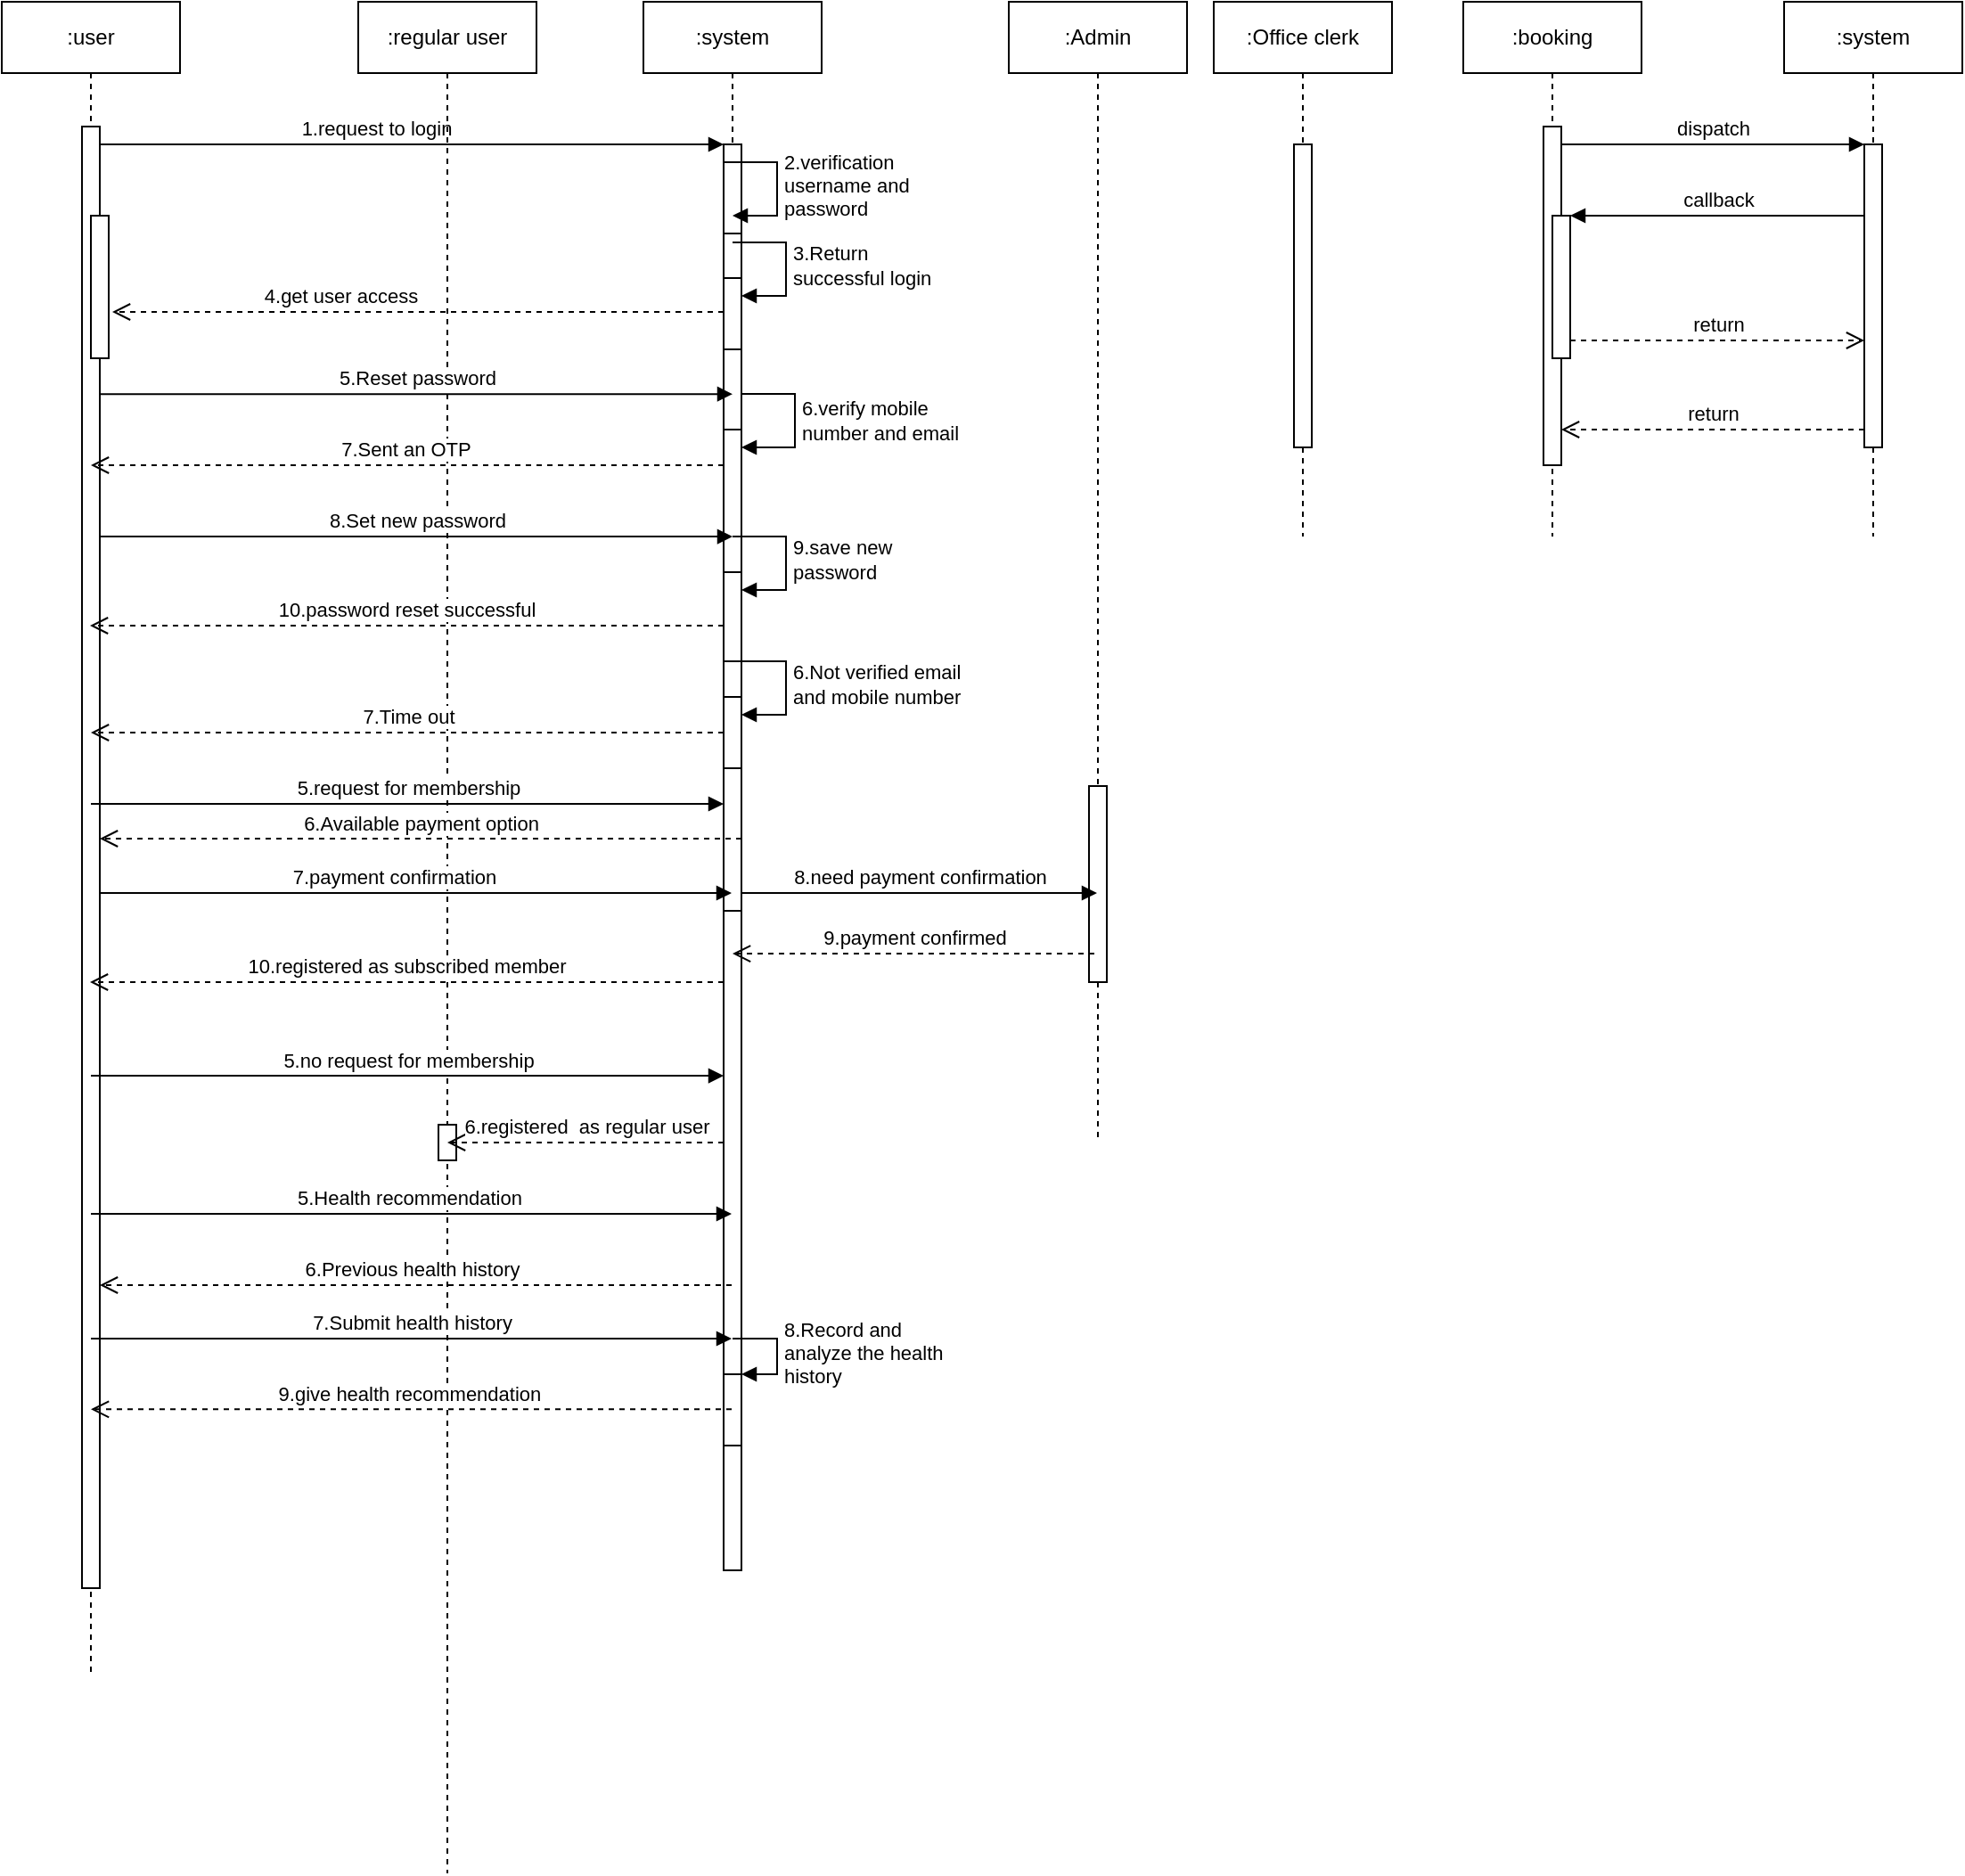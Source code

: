 <mxfile version="13.9.9" type="device"><diagram name="Page-1" id="2YBvvXClWsGukQMizWep"><mxGraphModel dx="1831" dy="594" grid="1" gridSize="10" guides="1" tooltips="1" connect="1" arrows="1" fold="1" page="1" pageScale="1" pageWidth="850" pageHeight="1100" math="0" shadow="0"><root><mxCell id="0"/><mxCell id="1" parent="0"/><mxCell id="aM9ryv3xv72pqoxQDRHE-1" value=":user" style="shape=umlLifeline;perimeter=lifelinePerimeter;whiteSpace=wrap;html=1;container=0;dropTarget=0;collapsible=0;recursiveResize=0;outlineConnect=0;portConstraint=eastwest;newEdgeStyle={&quot;edgeStyle&quot;:&quot;elbowEdgeStyle&quot;,&quot;elbow&quot;:&quot;vertical&quot;,&quot;curved&quot;:0,&quot;rounded&quot;:0};" parent="1" vertex="1"><mxGeometry x="-140" y="40" width="100" height="940" as="geometry"/></mxCell><mxCell id="aM9ryv3xv72pqoxQDRHE-2" value="" style="html=1;points=[];perimeter=orthogonalPerimeter;outlineConnect=0;targetShapes=umlLifeline;portConstraint=eastwest;newEdgeStyle={&quot;edgeStyle&quot;:&quot;elbowEdgeStyle&quot;,&quot;elbow&quot;:&quot;vertical&quot;,&quot;curved&quot;:0,&quot;rounded&quot;:0};" parent="aM9ryv3xv72pqoxQDRHE-1" vertex="1"><mxGeometry x="45" y="70" width="10" height="820" as="geometry"/></mxCell><mxCell id="aM9ryv3xv72pqoxQDRHE-4" value="" style="html=1;points=[];perimeter=orthogonalPerimeter;outlineConnect=0;targetShapes=umlLifeline;portConstraint=eastwest;newEdgeStyle={&quot;edgeStyle&quot;:&quot;elbowEdgeStyle&quot;,&quot;elbow&quot;:&quot;vertical&quot;,&quot;curved&quot;:0,&quot;rounded&quot;:0};" parent="aM9ryv3xv72pqoxQDRHE-1" vertex="1"><mxGeometry x="50" y="120" width="10" height="80" as="geometry"/></mxCell><mxCell id="aM9ryv3xv72pqoxQDRHE-5" value=":system" style="shape=umlLifeline;perimeter=lifelinePerimeter;whiteSpace=wrap;html=1;container=0;dropTarget=0;collapsible=0;recursiveResize=0;outlineConnect=0;portConstraint=eastwest;newEdgeStyle={&quot;edgeStyle&quot;:&quot;elbowEdgeStyle&quot;,&quot;elbow&quot;:&quot;vertical&quot;,&quot;curved&quot;:0,&quot;rounded&quot;:0};" parent="1" vertex="1"><mxGeometry x="220" y="40" width="100" height="880" as="geometry"/></mxCell><mxCell id="aM9ryv3xv72pqoxQDRHE-6" value="" style="html=1;points=[];perimeter=orthogonalPerimeter;outlineConnect=0;targetShapes=umlLifeline;portConstraint=eastwest;newEdgeStyle={&quot;edgeStyle&quot;:&quot;elbowEdgeStyle&quot;,&quot;elbow&quot;:&quot;vertical&quot;,&quot;curved&quot;:0,&quot;rounded&quot;:0};" parent="aM9ryv3xv72pqoxQDRHE-5" vertex="1"><mxGeometry x="45" y="80" width="10" height="170" as="geometry"/></mxCell><mxCell id="chSnXKiCLW9CBq7sfcdn-32" value="" style="html=1;points=[[0,0,0,0,5],[0,1,0,0,-5],[1,0,0,0,5],[1,1,0,0,-5]];perimeter=orthogonalPerimeter;outlineConnect=0;targetShapes=umlLifeline;portConstraint=eastwest;newEdgeStyle={&quot;curved&quot;:0,&quot;rounded&quot;:0};" parent="aM9ryv3xv72pqoxQDRHE-5" vertex="1"><mxGeometry x="45" y="90" width="10" height="40" as="geometry"/></mxCell><mxCell id="chSnXKiCLW9CBq7sfcdn-33" value="2.verification&lt;div&gt;username and&amp;nbsp;&lt;/div&gt;&lt;div&gt;password&lt;/div&gt;" style="html=1;align=left;spacingLeft=2;endArrow=block;rounded=0;edgeStyle=orthogonalEdgeStyle;curved=0;rounded=0;" parent="aM9ryv3xv72pqoxQDRHE-5" edge="1"><mxGeometry relative="1" as="geometry"><mxPoint x="45" y="90" as="sourcePoint"/><Array as="points"><mxPoint x="75" y="120"/></Array><mxPoint x="50" y="120" as="targetPoint"/></mxGeometry></mxCell><mxCell id="chSnXKiCLW9CBq7sfcdn-36" value="" style="html=1;points=[[0,0,0,0,5],[0,1,0,0,-5],[1,0,0,0,5],[1,1,0,0,-5]];perimeter=orthogonalPerimeter;outlineConnect=0;targetShapes=umlLifeline;portConstraint=eastwest;newEdgeStyle={&quot;curved&quot;:0,&quot;rounded&quot;:0};" parent="aM9ryv3xv72pqoxQDRHE-5" vertex="1"><mxGeometry x="45" y="155" width="10" height="40" as="geometry"/></mxCell><mxCell id="chSnXKiCLW9CBq7sfcdn-37" value="3.Return&amp;nbsp;&lt;div&gt;successful login&lt;/div&gt;" style="html=1;align=left;spacingLeft=2;endArrow=block;rounded=0;edgeStyle=orthogonalEdgeStyle;curved=0;rounded=0;" parent="aM9ryv3xv72pqoxQDRHE-5" target="chSnXKiCLW9CBq7sfcdn-36" edge="1"><mxGeometry x="0.012" relative="1" as="geometry"><mxPoint x="50" y="135" as="sourcePoint"/><Array as="points"><mxPoint x="80" y="165"/></Array><mxPoint as="offset"/></mxGeometry></mxCell><mxCell id="chSnXKiCLW9CBq7sfcdn-73" value="" style="html=1;points=[[0,0,0,0,5],[0,1,0,0,-5],[1,0,0,0,5],[1,1,0,0,-5]];perimeter=orthogonalPerimeter;outlineConnect=0;targetShapes=umlLifeline;portConstraint=eastwest;newEdgeStyle={&quot;curved&quot;:0,&quot;rounded&quot;:0};" parent="aM9ryv3xv72pqoxQDRHE-5" vertex="1"><mxGeometry x="45" y="510" width="10" height="370" as="geometry"/></mxCell><mxCell id="aM9ryv3xv72pqoxQDRHE-7" value="1.request to login" style="html=1;verticalAlign=bottom;endArrow=block;edgeStyle=elbowEdgeStyle;elbow=vertical;curved=0;rounded=0;" parent="1" source="aM9ryv3xv72pqoxQDRHE-2" target="aM9ryv3xv72pqoxQDRHE-6" edge="1"><mxGeometry x="-0.114" relative="1" as="geometry"><mxPoint x="195" y="130" as="sourcePoint"/><Array as="points"><mxPoint x="180" y="120"/></Array><mxPoint as="offset"/></mxGeometry></mxCell><mxCell id="chSnXKiCLW9CBq7sfcdn-1" value=":Admin" style="shape=umlLifeline;perimeter=lifelinePerimeter;whiteSpace=wrap;html=1;container=0;dropTarget=0;collapsible=0;recursiveResize=0;outlineConnect=0;portConstraint=eastwest;newEdgeStyle={&quot;edgeStyle&quot;:&quot;elbowEdgeStyle&quot;,&quot;elbow&quot;:&quot;vertical&quot;,&quot;curved&quot;:0,&quot;rounded&quot;:0};" parent="1" vertex="1"><mxGeometry x="425" y="40" width="100" height="640" as="geometry"/></mxCell><mxCell id="chSnXKiCLW9CBq7sfcdn-2" value="" style="html=1;points=[];perimeter=orthogonalPerimeter;outlineConnect=0;targetShapes=umlLifeline;portConstraint=eastwest;newEdgeStyle={&quot;edgeStyle&quot;:&quot;elbowEdgeStyle&quot;,&quot;elbow&quot;:&quot;vertical&quot;,&quot;curved&quot;:0,&quot;rounded&quot;:0};" parent="chSnXKiCLW9CBq7sfcdn-1" vertex="1"><mxGeometry x="45" y="440" width="10" height="110" as="geometry"/></mxCell><mxCell id="chSnXKiCLW9CBq7sfcdn-5" value=":Office clerk" style="shape=umlLifeline;perimeter=lifelinePerimeter;whiteSpace=wrap;html=1;container=0;dropTarget=0;collapsible=0;recursiveResize=0;outlineConnect=0;portConstraint=eastwest;newEdgeStyle={&quot;edgeStyle&quot;:&quot;elbowEdgeStyle&quot;,&quot;elbow&quot;:&quot;vertical&quot;,&quot;curved&quot;:0,&quot;rounded&quot;:0};" parent="1" vertex="1"><mxGeometry x="540" y="40" width="100" height="300" as="geometry"/></mxCell><mxCell id="chSnXKiCLW9CBq7sfcdn-6" value="" style="html=1;points=[];perimeter=orthogonalPerimeter;outlineConnect=0;targetShapes=umlLifeline;portConstraint=eastwest;newEdgeStyle={&quot;edgeStyle&quot;:&quot;elbowEdgeStyle&quot;,&quot;elbow&quot;:&quot;vertical&quot;,&quot;curved&quot;:0,&quot;rounded&quot;:0};" parent="chSnXKiCLW9CBq7sfcdn-5" vertex="1"><mxGeometry x="45" y="80" width="10" height="170" as="geometry"/></mxCell><mxCell id="chSnXKiCLW9CBq7sfcdn-11" value=":booking" style="shape=umlLifeline;perimeter=lifelinePerimeter;whiteSpace=wrap;html=1;container=0;dropTarget=0;collapsible=0;recursiveResize=0;outlineConnect=0;portConstraint=eastwest;newEdgeStyle={&quot;edgeStyle&quot;:&quot;elbowEdgeStyle&quot;,&quot;elbow&quot;:&quot;vertical&quot;,&quot;curved&quot;:0,&quot;rounded&quot;:0};" parent="1" vertex="1"><mxGeometry x="680" y="40" width="100" height="300" as="geometry"/></mxCell><mxCell id="chSnXKiCLW9CBq7sfcdn-12" value="" style="html=1;points=[];perimeter=orthogonalPerimeter;outlineConnect=0;targetShapes=umlLifeline;portConstraint=eastwest;newEdgeStyle={&quot;edgeStyle&quot;:&quot;elbowEdgeStyle&quot;,&quot;elbow&quot;:&quot;vertical&quot;,&quot;curved&quot;:0,&quot;rounded&quot;:0};" parent="chSnXKiCLW9CBq7sfcdn-11" vertex="1"><mxGeometry x="45" y="70" width="10" height="190" as="geometry"/></mxCell><mxCell id="chSnXKiCLW9CBq7sfcdn-14" value="" style="html=1;points=[];perimeter=orthogonalPerimeter;outlineConnect=0;targetShapes=umlLifeline;portConstraint=eastwest;newEdgeStyle={&quot;edgeStyle&quot;:&quot;elbowEdgeStyle&quot;,&quot;elbow&quot;:&quot;vertical&quot;,&quot;curved&quot;:0,&quot;rounded&quot;:0};" parent="chSnXKiCLW9CBq7sfcdn-11" vertex="1"><mxGeometry x="50" y="120" width="10" height="80" as="geometry"/></mxCell><mxCell id="chSnXKiCLW9CBq7sfcdn-15" value=":system" style="shape=umlLifeline;perimeter=lifelinePerimeter;whiteSpace=wrap;html=1;container=0;dropTarget=0;collapsible=0;recursiveResize=0;outlineConnect=0;portConstraint=eastwest;newEdgeStyle={&quot;edgeStyle&quot;:&quot;elbowEdgeStyle&quot;,&quot;elbow&quot;:&quot;vertical&quot;,&quot;curved&quot;:0,&quot;rounded&quot;:0};" parent="1" vertex="1"><mxGeometry x="860" y="40" width="100" height="300" as="geometry"/></mxCell><mxCell id="chSnXKiCLW9CBq7sfcdn-16" value="" style="html=1;points=[];perimeter=orthogonalPerimeter;outlineConnect=0;targetShapes=umlLifeline;portConstraint=eastwest;newEdgeStyle={&quot;edgeStyle&quot;:&quot;elbowEdgeStyle&quot;,&quot;elbow&quot;:&quot;vertical&quot;,&quot;curved&quot;:0,&quot;rounded&quot;:0};" parent="chSnXKiCLW9CBq7sfcdn-15" vertex="1"><mxGeometry x="45" y="80" width="10" height="170" as="geometry"/></mxCell><mxCell id="chSnXKiCLW9CBq7sfcdn-17" value="dispatch" style="html=1;verticalAlign=bottom;endArrow=block;edgeStyle=elbowEdgeStyle;elbow=vertical;curved=0;rounded=0;" parent="1" source="chSnXKiCLW9CBq7sfcdn-12" target="chSnXKiCLW9CBq7sfcdn-16" edge="1"><mxGeometry relative="1" as="geometry"><mxPoint x="835" y="130" as="sourcePoint"/><Array as="points"><mxPoint x="820" y="120"/></Array></mxGeometry></mxCell><mxCell id="chSnXKiCLW9CBq7sfcdn-18" value="return" style="html=1;verticalAlign=bottom;endArrow=open;dashed=1;endSize=8;edgeStyle=elbowEdgeStyle;elbow=vertical;curved=0;rounded=0;" parent="1" source="chSnXKiCLW9CBq7sfcdn-16" target="chSnXKiCLW9CBq7sfcdn-12" edge="1"><mxGeometry relative="1" as="geometry"><mxPoint x="835" y="205" as="targetPoint"/><Array as="points"><mxPoint x="830" y="280"/></Array></mxGeometry></mxCell><mxCell id="chSnXKiCLW9CBq7sfcdn-19" value="callback" style="html=1;verticalAlign=bottom;endArrow=block;edgeStyle=elbowEdgeStyle;elbow=vertical;curved=0;rounded=0;" parent="1" source="chSnXKiCLW9CBq7sfcdn-16" target="chSnXKiCLW9CBq7sfcdn-14" edge="1"><mxGeometry relative="1" as="geometry"><mxPoint x="815" y="160" as="sourcePoint"/><Array as="points"><mxPoint x="830" y="160"/></Array></mxGeometry></mxCell><mxCell id="chSnXKiCLW9CBq7sfcdn-20" value="return" style="html=1;verticalAlign=bottom;endArrow=open;dashed=1;endSize=8;edgeStyle=elbowEdgeStyle;elbow=vertical;curved=0;rounded=0;" parent="1" source="chSnXKiCLW9CBq7sfcdn-14" target="chSnXKiCLW9CBq7sfcdn-16" edge="1"><mxGeometry relative="1" as="geometry"><mxPoint x="815" y="235" as="targetPoint"/><Array as="points"><mxPoint x="820" y="230"/></Array></mxGeometry></mxCell><mxCell id="chSnXKiCLW9CBq7sfcdn-25" value=":regular user" style="shape=umlLifeline;perimeter=lifelinePerimeter;whiteSpace=wrap;html=1;container=0;dropTarget=0;collapsible=0;recursiveResize=0;outlineConnect=0;portConstraint=eastwest;newEdgeStyle={&quot;edgeStyle&quot;:&quot;elbowEdgeStyle&quot;,&quot;elbow&quot;:&quot;vertical&quot;,&quot;curved&quot;:0,&quot;rounded&quot;:0};" parent="1" vertex="1"><mxGeometry x="60" y="40" width="100" height="1050" as="geometry"/></mxCell><mxCell id="chSnXKiCLW9CBq7sfcdn-78" value="" style="html=1;points=[[0,0,0,0,5],[0,1,0,0,-5],[1,0,0,0,5],[1,1,0,0,-5]];perimeter=orthogonalPerimeter;outlineConnect=0;targetShapes=umlLifeline;portConstraint=eastwest;newEdgeStyle={&quot;curved&quot;:0,&quot;rounded&quot;:0};" parent="chSnXKiCLW9CBq7sfcdn-25" vertex="1"><mxGeometry x="45" y="630" width="10" height="20" as="geometry"/></mxCell><mxCell id="chSnXKiCLW9CBq7sfcdn-38" value="4.get user access" style="html=1;verticalAlign=bottom;endArrow=open;dashed=1;endSize=8;curved=0;rounded=0;entryX=1.2;entryY=0.675;entryDx=0;entryDy=0;entryPerimeter=0;" parent="1" source="aM9ryv3xv72pqoxQDRHE-6" target="aM9ryv3xv72pqoxQDRHE-4" edge="1"><mxGeometry x="0.254" relative="1" as="geometry"><mxPoint x="560" y="290" as="sourcePoint"/><mxPoint x="480" y="290" as="targetPoint"/><mxPoint as="offset"/></mxGeometry></mxCell><mxCell id="chSnXKiCLW9CBq7sfcdn-43" value="5.Reset password" style="html=1;verticalAlign=bottom;endArrow=block;curved=0;rounded=0;entryX=0.5;entryY=0.824;entryDx=0;entryDy=0;entryPerimeter=0;" parent="1" source="aM9ryv3xv72pqoxQDRHE-2" target="aM9ryv3xv72pqoxQDRHE-6" edge="1"><mxGeometry width="80" relative="1" as="geometry"><mxPoint x="480" y="290" as="sourcePoint"/><mxPoint x="560" y="290" as="targetPoint"/></mxGeometry></mxCell><mxCell id="chSnXKiCLW9CBq7sfcdn-44" value="" style="html=1;points=[[0,0,0,0,5],[0,1,0,0,-5],[1,0,0,0,5],[1,1,0,0,-5]];perimeter=orthogonalPerimeter;outlineConnect=0;targetShapes=umlLifeline;portConstraint=eastwest;newEdgeStyle={&quot;curved&quot;:0,&quot;rounded&quot;:0};" parent="1" vertex="1"><mxGeometry x="265" y="280" width="10" height="90" as="geometry"/></mxCell><mxCell id="chSnXKiCLW9CBq7sfcdn-45" value="6.verify mobile&lt;div&gt;number and email&lt;/div&gt;" style="html=1;align=left;spacingLeft=2;endArrow=block;rounded=0;edgeStyle=orthogonalEdgeStyle;curved=0;rounded=0;" parent="1" target="chSnXKiCLW9CBq7sfcdn-44" edge="1"><mxGeometry relative="1" as="geometry"><mxPoint x="275" y="260" as="sourcePoint"/><Array as="points"><mxPoint x="305" y="290"/></Array></mxGeometry></mxCell><mxCell id="chSnXKiCLW9CBq7sfcdn-48" value="7.Sent an OTP&amp;nbsp;" style="html=1;verticalAlign=bottom;endArrow=open;dashed=1;endSize=8;curved=0;rounded=0;" parent="1" source="chSnXKiCLW9CBq7sfcdn-44" target="aM9ryv3xv72pqoxQDRHE-1" edge="1"><mxGeometry relative="1" as="geometry"><mxPoint x="560" y="290" as="sourcePoint"/><mxPoint x="480" y="290" as="targetPoint"/><Array as="points"><mxPoint x="140" y="300"/></Array></mxGeometry></mxCell><mxCell id="chSnXKiCLW9CBq7sfcdn-51" value="8.Set new password" style="html=1;verticalAlign=bottom;endArrow=block;curved=0;rounded=0;entryX=0.5;entryY=0.667;entryDx=0;entryDy=0;entryPerimeter=0;" parent="1" source="aM9ryv3xv72pqoxQDRHE-2" target="chSnXKiCLW9CBq7sfcdn-44" edge="1"><mxGeometry width="80" relative="1" as="geometry"><mxPoint x="480" y="290" as="sourcePoint"/><mxPoint x="560" y="290" as="targetPoint"/></mxGeometry></mxCell><mxCell id="chSnXKiCLW9CBq7sfcdn-53" value="" style="html=1;points=[[0,0,0,0,5],[0,1,0,0,-5],[1,0,0,0,5],[1,1,0,0,-5]];perimeter=orthogonalPerimeter;outlineConnect=0;targetShapes=umlLifeline;portConstraint=eastwest;newEdgeStyle={&quot;curved&quot;:0,&quot;rounded&quot;:0};" parent="1" vertex="1"><mxGeometry x="265" y="360" width="10" height="190" as="geometry"/></mxCell><mxCell id="chSnXKiCLW9CBq7sfcdn-54" value="9.save new&amp;nbsp;&lt;div&gt;password&lt;/div&gt;" style="html=1;align=left;spacingLeft=2;endArrow=block;rounded=0;edgeStyle=orthogonalEdgeStyle;curved=0;rounded=0;" parent="1" target="chSnXKiCLW9CBq7sfcdn-53" edge="1"><mxGeometry relative="1" as="geometry"><mxPoint x="270" y="340" as="sourcePoint"/><Array as="points"><mxPoint x="300" y="370"/></Array></mxGeometry></mxCell><mxCell id="chSnXKiCLW9CBq7sfcdn-60" value="10.password reset successful" style="html=1;verticalAlign=bottom;endArrow=open;dashed=1;endSize=8;curved=0;rounded=0;" parent="1" edge="1"><mxGeometry relative="1" as="geometry"><mxPoint x="265" y="390" as="sourcePoint"/><mxPoint x="-90.5" y="390" as="targetPoint"/></mxGeometry></mxCell><mxCell id="chSnXKiCLW9CBq7sfcdn-61" value="7.Time out" style="html=1;verticalAlign=bottom;endArrow=open;dashed=1;endSize=8;curved=0;rounded=0;" parent="1" source="chSnXKiCLW9CBq7sfcdn-53" target="aM9ryv3xv72pqoxQDRHE-1" edge="1"><mxGeometry relative="1" as="geometry"><mxPoint x="560" y="290" as="sourcePoint"/><mxPoint x="480" y="290" as="targetPoint"/><Array as="points"><mxPoint x="240" y="450"/></Array></mxGeometry></mxCell><mxCell id="chSnXKiCLW9CBq7sfcdn-62" value="" style="html=1;points=[[0,0,0,0,5],[0,1,0,0,-5],[1,0,0,0,5],[1,1,0,0,-5]];perimeter=orthogonalPerimeter;outlineConnect=0;targetShapes=umlLifeline;portConstraint=eastwest;newEdgeStyle={&quot;curved&quot;:0,&quot;rounded&quot;:0};" parent="1" vertex="1"><mxGeometry x="265" y="410" width="10" height="40" as="geometry"/></mxCell><mxCell id="chSnXKiCLW9CBq7sfcdn-64" value="" style="html=1;points=[[0,0,0,0,5],[0,1,0,0,-5],[1,0,0,0,5],[1,1,0,0,-5]];perimeter=orthogonalPerimeter;outlineConnect=0;targetShapes=umlLifeline;portConstraint=eastwest;newEdgeStyle={&quot;curved&quot;:0,&quot;rounded&quot;:0};" parent="1" vertex="1"><mxGeometry x="265" y="430" width="10" height="40" as="geometry"/></mxCell><mxCell id="chSnXKiCLW9CBq7sfcdn-65" value="6.Not verified email&lt;div&gt;and mobile number&lt;/div&gt;" style="html=1;align=left;spacingLeft=2;endArrow=block;rounded=0;edgeStyle=orthogonalEdgeStyle;curved=0;rounded=0;" parent="1" target="chSnXKiCLW9CBq7sfcdn-64" edge="1"><mxGeometry relative="1" as="geometry"><mxPoint x="270" y="410" as="sourcePoint"/><Array as="points"><mxPoint x="300" y="440"/></Array></mxGeometry></mxCell><mxCell id="chSnXKiCLW9CBq7sfcdn-66" value="5.request for membership" style="html=1;verticalAlign=bottom;endArrow=block;curved=0;rounded=0;" parent="1" source="aM9ryv3xv72pqoxQDRHE-1" edge="1"><mxGeometry width="80" relative="1" as="geometry"><mxPoint x="95" y="490" as="sourcePoint"/><mxPoint x="265" y="490" as="targetPoint"/></mxGeometry></mxCell><mxCell id="chSnXKiCLW9CBq7sfcdn-70" value="6.Available payment option" style="html=1;verticalAlign=bottom;endArrow=open;dashed=1;endSize=8;curved=0;rounded=0;" parent="1" edge="1"><mxGeometry relative="1" as="geometry"><mxPoint x="275" y="509.5" as="sourcePoint"/><mxPoint x="-85" y="509.5" as="targetPoint"/></mxGeometry></mxCell><mxCell id="chSnXKiCLW9CBq7sfcdn-71" value="7.payment confirmation" style="html=1;verticalAlign=bottom;endArrow=block;curved=0;rounded=0;" parent="1" source="aM9ryv3xv72pqoxQDRHE-2" target="aM9ryv3xv72pqoxQDRHE-5" edge="1"><mxGeometry x="-0.069" width="80" relative="1" as="geometry"><mxPoint x="95" y="540" as="sourcePoint"/><mxPoint x="230" y="540" as="targetPoint"/><mxPoint as="offset"/><Array as="points"><mxPoint x="-20" y="540"/></Array></mxGeometry></mxCell><mxCell id="chSnXKiCLW9CBq7sfcdn-74" value="9.payment confirmed" style="html=1;verticalAlign=bottom;endArrow=open;dashed=1;endSize=8;curved=0;rounded=0;exitX=0.3;exitY=0.855;exitDx=0;exitDy=0;exitPerimeter=0;" parent="1" source="chSnXKiCLW9CBq7sfcdn-2" target="aM9ryv3xv72pqoxQDRHE-5" edge="1"><mxGeometry relative="1" as="geometry"><mxPoint x="550.5" y="570" as="sourcePoint"/><mxPoint x="280" y="570" as="targetPoint"/></mxGeometry></mxCell><mxCell id="chSnXKiCLW9CBq7sfcdn-75" value="10.registered as subscribed member" style="html=1;verticalAlign=bottom;endArrow=open;dashed=1;endSize=8;curved=0;rounded=0;" parent="1" edge="1"><mxGeometry relative="1" as="geometry"><mxPoint x="265" y="590" as="sourcePoint"/><mxPoint x="-90.5" y="590" as="targetPoint"/></mxGeometry></mxCell><mxCell id="chSnXKiCLW9CBq7sfcdn-76" value="5.no request for membership" style="html=1;verticalAlign=bottom;endArrow=block;curved=0;rounded=0;exitX=0.5;exitY=0.641;exitDx=0;exitDy=0;exitPerimeter=0;" parent="1" source="aM9ryv3xv72pqoxQDRHE-1" target="chSnXKiCLW9CBq7sfcdn-73" edge="1"><mxGeometry width="80" relative="1" as="geometry"><mxPoint x="89.5" y="650" as="sourcePoint"/><mxPoint x="560" y="650" as="targetPoint"/></mxGeometry></mxCell><mxCell id="chSnXKiCLW9CBq7sfcdn-77" value="6.registered&amp;nbsp; as regular user" style="html=1;verticalAlign=bottom;endArrow=open;dashed=1;endSize=8;curved=0;rounded=0;" parent="1" target="chSnXKiCLW9CBq7sfcdn-25" edge="1"><mxGeometry relative="1" as="geometry"><mxPoint x="265" y="680" as="sourcePoint"/><mxPoint x="95" y="680" as="targetPoint"/><mxPoint as="offset"/></mxGeometry></mxCell><mxCell id="4ifm3rcc591VwjtjfxD3-2" value="8.need payment confirmation" style="html=1;verticalAlign=bottom;endArrow=block;" edge="1" parent="1" target="chSnXKiCLW9CBq7sfcdn-1"><mxGeometry width="80" relative="1" as="geometry"><mxPoint x="275" y="540" as="sourcePoint"/><mxPoint x="355" y="540" as="targetPoint"/></mxGeometry></mxCell><mxCell id="4ifm3rcc591VwjtjfxD3-3" value="5.Health recommendation&amp;nbsp;" style="html=1;verticalAlign=bottom;endArrow=block;" edge="1" parent="1" target="aM9ryv3xv72pqoxQDRHE-5"><mxGeometry width="80" relative="1" as="geometry"><mxPoint x="-90" y="720" as="sourcePoint"/><mxPoint x="-10" y="720" as="targetPoint"/></mxGeometry></mxCell><mxCell id="4ifm3rcc591VwjtjfxD3-8" value="6.Previous health history" style="html=1;verticalAlign=bottom;endArrow=open;dashed=1;endSize=8;" edge="1" parent="1" source="aM9ryv3xv72pqoxQDRHE-5" target="aM9ryv3xv72pqoxQDRHE-2"><mxGeometry x="0.013" relative="1" as="geometry"><mxPoint x="150" y="760" as="sourcePoint"/><mxPoint x="-20" y="760" as="targetPoint"/><Array as="points"><mxPoint x="10" y="760"/></Array><mxPoint as="offset"/></mxGeometry></mxCell><mxCell id="4ifm3rcc591VwjtjfxD3-11" value="7.Submit health history" style="html=1;verticalAlign=bottom;endArrow=block;" edge="1" parent="1" target="aM9ryv3xv72pqoxQDRHE-5"><mxGeometry x="0.001" width="80" relative="1" as="geometry"><mxPoint x="-90" y="790" as="sourcePoint"/><mxPoint x="-10" y="790" as="targetPoint"/><mxPoint as="offset"/></mxGeometry></mxCell><mxCell id="4ifm3rcc591VwjtjfxD3-12" value="" style="html=1;points=[];perimeter=orthogonalPerimeter;" vertex="1" parent="1"><mxGeometry x="265" y="810" width="10" height="40" as="geometry"/></mxCell><mxCell id="4ifm3rcc591VwjtjfxD3-13" value="8.Record and&amp;nbsp;&lt;br&gt;analyze the health&lt;br&gt;history" style="edgeStyle=orthogonalEdgeStyle;html=1;align=left;spacingLeft=2;endArrow=block;rounded=0;entryX=1;entryY=0;" edge="1" target="4ifm3rcc591VwjtjfxD3-12" parent="1"><mxGeometry relative="1" as="geometry"><mxPoint x="270" y="790" as="sourcePoint"/><Array as="points"><mxPoint x="295" y="790"/></Array></mxGeometry></mxCell><mxCell id="4ifm3rcc591VwjtjfxD3-16" value="9.give health recommendation&amp;nbsp;" style="html=1;verticalAlign=bottom;endArrow=open;dashed=1;endSize=8;" edge="1" parent="1" source="aM9ryv3xv72pqoxQDRHE-5"><mxGeometry x="-0.001" relative="1" as="geometry"><mxPoint x="-10" y="829.66" as="sourcePoint"/><mxPoint x="-90" y="829.66" as="targetPoint"/><mxPoint as="offset"/></mxGeometry></mxCell></root></mxGraphModel></diagram></mxfile>